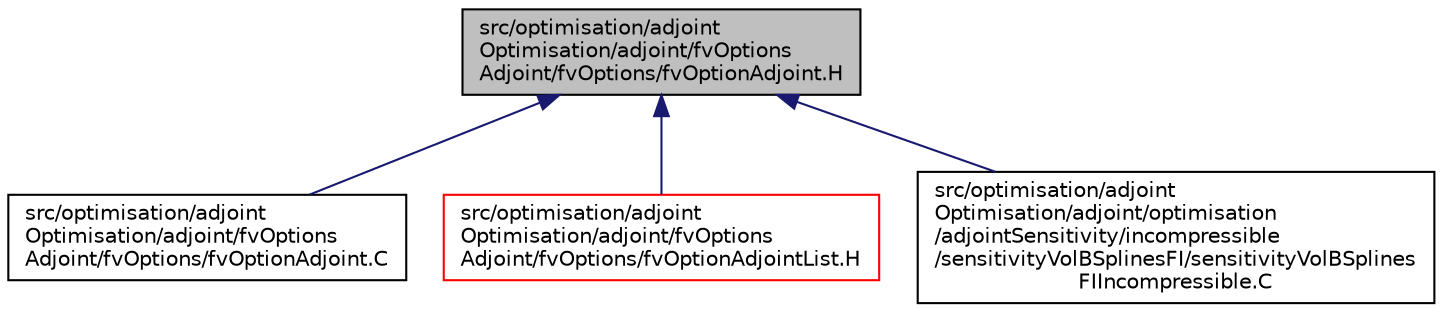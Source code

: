 digraph "src/optimisation/adjointOptimisation/adjoint/fvOptionsAdjoint/fvOptions/fvOptionAdjoint.H"
{
  bgcolor="transparent";
  edge [fontname="Helvetica",fontsize="10",labelfontname="Helvetica",labelfontsize="10"];
  node [fontname="Helvetica",fontsize="10",shape=record];
  Node1 [label="src/optimisation/adjoint\lOptimisation/adjoint/fvOptions\lAdjoint/fvOptions/fvOptionAdjoint.H",height=0.2,width=0.4,color="black", fillcolor="grey75", style="filled" fontcolor="black"];
  Node1 -> Node2 [dir="back",color="midnightblue",fontsize="10",style="solid",fontname="Helvetica"];
  Node2 [label="src/optimisation/adjoint\lOptimisation/adjoint/fvOptions\lAdjoint/fvOptions/fvOptionAdjoint.C",height=0.2,width=0.4,color="black",URL="$fvOptionAdjoint_8C.html"];
  Node1 -> Node3 [dir="back",color="midnightblue",fontsize="10",style="solid",fontname="Helvetica"];
  Node3 [label="src/optimisation/adjoint\lOptimisation/adjoint/fvOptions\lAdjoint/fvOptions/fvOptionAdjointList.H",height=0.2,width=0.4,color="red",URL="$fvOptionAdjointList_8H.html"];
  Node1 -> Node4 [dir="back",color="midnightblue",fontsize="10",style="solid",fontname="Helvetica"];
  Node4 [label="src/optimisation/adjoint\lOptimisation/adjoint/optimisation\l/adjointSensitivity/incompressible\l/sensitivityVolBSplinesFI/sensitivityVolBSplines\lFIIncompressible.C",height=0.2,width=0.4,color="black",URL="$sensitivityVolBSplinesFIIncompressible_8C.html"];
}
